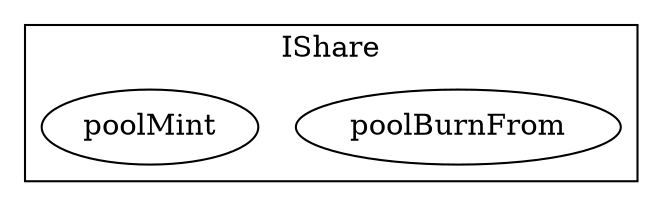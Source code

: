 strict digraph {
subgraph cluster_7111_IShare {
label = "IShare"
"7111_poolBurnFrom" [label="poolBurnFrom"]
"7111_poolMint" [label="poolMint"]
}subgraph cluster_solidity {
label = "[Solidity]"
}
}